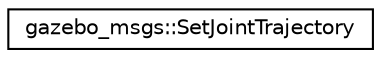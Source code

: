 digraph "Graphical Class Hierarchy"
{
  edge [fontname="Helvetica",fontsize="10",labelfontname="Helvetica",labelfontsize="10"];
  node [fontname="Helvetica",fontsize="10",shape=record];
  rankdir="LR";
  Node1 [label="gazebo_msgs::SetJointTrajectory",height=0.2,width=0.4,color="black", fillcolor="white", style="filled",URL="$classgazebo__msgs_1_1_set_joint_trajectory.html"];
}
